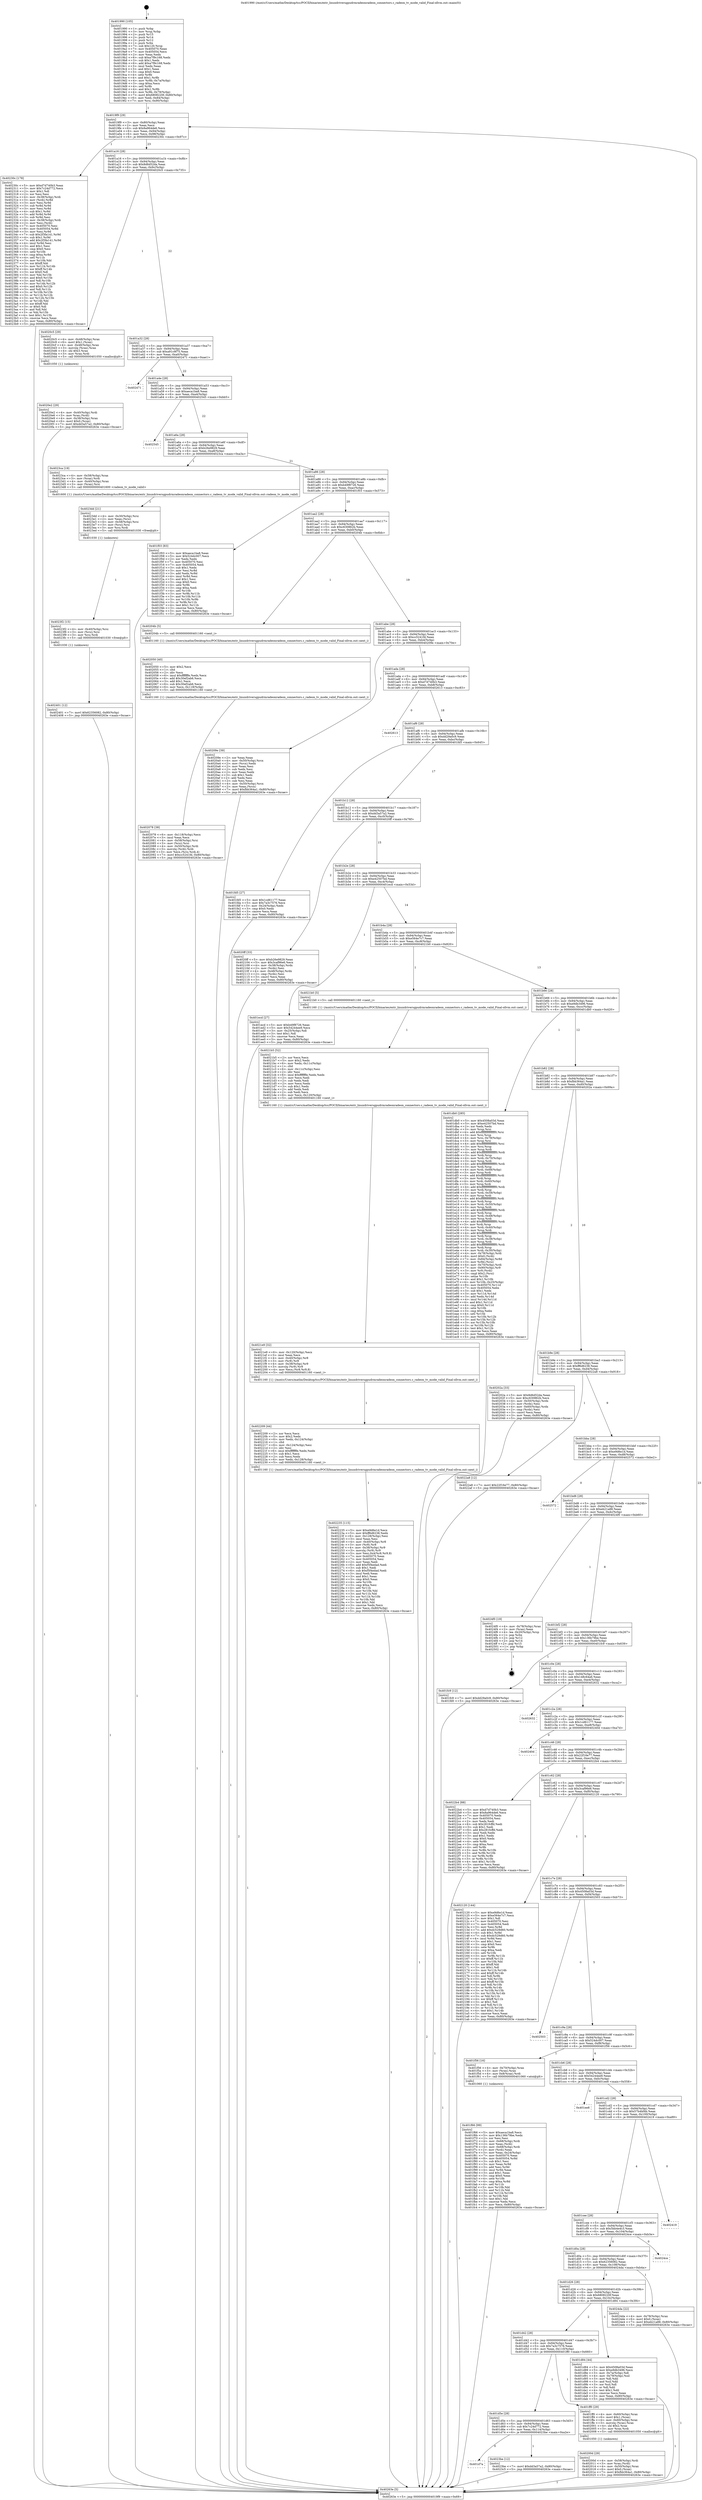 digraph "0x401990" {
  label = "0x401990 (/mnt/c/Users/mathe/Desktop/tcc/POCII/binaries/extr_linuxdriversgpudrmradeonradeon_connectors.c_radeon_tv_mode_valid_Final-ollvm.out::main(0))"
  labelloc = "t"
  node[shape=record]

  Entry [label="",width=0.3,height=0.3,shape=circle,fillcolor=black,style=filled]
  "0x4019f9" [label="{
     0x4019f9 [29]\l
     | [instrs]\l
     &nbsp;&nbsp;0x4019f9 \<+3\>: mov -0x80(%rbp),%eax\l
     &nbsp;&nbsp;0x4019fc \<+2\>: mov %eax,%ecx\l
     &nbsp;&nbsp;0x4019fe \<+6\>: sub $0x8a964de6,%ecx\l
     &nbsp;&nbsp;0x401a04 \<+6\>: mov %eax,-0x94(%rbp)\l
     &nbsp;&nbsp;0x401a0a \<+6\>: mov %ecx,-0x98(%rbp)\l
     &nbsp;&nbsp;0x401a10 \<+6\>: je 000000000040230c \<main+0x97c\>\l
  }"]
  "0x40230c" [label="{
     0x40230c [178]\l
     | [instrs]\l
     &nbsp;&nbsp;0x40230c \<+5\>: mov $0xd7d740b3,%eax\l
     &nbsp;&nbsp;0x402311 \<+5\>: mov $0x7c24d772,%ecx\l
     &nbsp;&nbsp;0x402316 \<+2\>: mov $0x1,%dl\l
     &nbsp;&nbsp;0x402318 \<+2\>: xor %esi,%esi\l
     &nbsp;&nbsp;0x40231a \<+4\>: mov -0x38(%rbp),%rdi\l
     &nbsp;&nbsp;0x40231e \<+3\>: mov (%rdi),%r8d\l
     &nbsp;&nbsp;0x402321 \<+3\>: mov %esi,%r9d\l
     &nbsp;&nbsp;0x402324 \<+3\>: sub %r8d,%r9d\l
     &nbsp;&nbsp;0x402327 \<+3\>: mov %esi,%r8d\l
     &nbsp;&nbsp;0x40232a \<+4\>: sub $0x1,%r8d\l
     &nbsp;&nbsp;0x40232e \<+3\>: add %r8d,%r9d\l
     &nbsp;&nbsp;0x402331 \<+3\>: sub %r9d,%esi\l
     &nbsp;&nbsp;0x402334 \<+4\>: mov -0x38(%rbp),%rdi\l
     &nbsp;&nbsp;0x402338 \<+2\>: mov %esi,(%rdi)\l
     &nbsp;&nbsp;0x40233a \<+7\>: mov 0x405070,%esi\l
     &nbsp;&nbsp;0x402341 \<+8\>: mov 0x405054,%r8d\l
     &nbsp;&nbsp;0x402349 \<+3\>: mov %esi,%r9d\l
     &nbsp;&nbsp;0x40234c \<+7\>: sub $0x2f3fa141,%r9d\l
     &nbsp;&nbsp;0x402353 \<+4\>: sub $0x1,%r9d\l
     &nbsp;&nbsp;0x402357 \<+7\>: add $0x2f3fa141,%r9d\l
     &nbsp;&nbsp;0x40235e \<+4\>: imul %r9d,%esi\l
     &nbsp;&nbsp;0x402362 \<+3\>: and $0x1,%esi\l
     &nbsp;&nbsp;0x402365 \<+3\>: cmp $0x0,%esi\l
     &nbsp;&nbsp;0x402368 \<+4\>: sete %r10b\l
     &nbsp;&nbsp;0x40236c \<+4\>: cmp $0xa,%r8d\l
     &nbsp;&nbsp;0x402370 \<+4\>: setl %r11b\l
     &nbsp;&nbsp;0x402374 \<+3\>: mov %r10b,%bl\l
     &nbsp;&nbsp;0x402377 \<+3\>: xor $0xff,%bl\l
     &nbsp;&nbsp;0x40237a \<+3\>: mov %r11b,%r14b\l
     &nbsp;&nbsp;0x40237d \<+4\>: xor $0xff,%r14b\l
     &nbsp;&nbsp;0x402381 \<+3\>: xor $0x0,%dl\l
     &nbsp;&nbsp;0x402384 \<+3\>: mov %bl,%r15b\l
     &nbsp;&nbsp;0x402387 \<+4\>: and $0x0,%r15b\l
     &nbsp;&nbsp;0x40238b \<+3\>: and %dl,%r10b\l
     &nbsp;&nbsp;0x40238e \<+3\>: mov %r14b,%r12b\l
     &nbsp;&nbsp;0x402391 \<+4\>: and $0x0,%r12b\l
     &nbsp;&nbsp;0x402395 \<+3\>: and %dl,%r11b\l
     &nbsp;&nbsp;0x402398 \<+3\>: or %r10b,%r15b\l
     &nbsp;&nbsp;0x40239b \<+3\>: or %r11b,%r12b\l
     &nbsp;&nbsp;0x40239e \<+3\>: xor %r12b,%r15b\l
     &nbsp;&nbsp;0x4023a1 \<+3\>: or %r14b,%bl\l
     &nbsp;&nbsp;0x4023a4 \<+3\>: xor $0xff,%bl\l
     &nbsp;&nbsp;0x4023a7 \<+3\>: or $0x0,%dl\l
     &nbsp;&nbsp;0x4023aa \<+2\>: and %dl,%bl\l
     &nbsp;&nbsp;0x4023ac \<+3\>: or %bl,%r15b\l
     &nbsp;&nbsp;0x4023af \<+4\>: test $0x1,%r15b\l
     &nbsp;&nbsp;0x4023b3 \<+3\>: cmovne %ecx,%eax\l
     &nbsp;&nbsp;0x4023b6 \<+3\>: mov %eax,-0x80(%rbp)\l
     &nbsp;&nbsp;0x4023b9 \<+5\>: jmp 000000000040263e \<main+0xcae\>\l
  }"]
  "0x401a16" [label="{
     0x401a16 [28]\l
     | [instrs]\l
     &nbsp;&nbsp;0x401a16 \<+5\>: jmp 0000000000401a1b \<main+0x8b\>\l
     &nbsp;&nbsp;0x401a1b \<+6\>: mov -0x94(%rbp),%eax\l
     &nbsp;&nbsp;0x401a21 \<+5\>: sub $0x8d6d52da,%eax\l
     &nbsp;&nbsp;0x401a26 \<+6\>: mov %eax,-0x9c(%rbp)\l
     &nbsp;&nbsp;0x401a2c \<+6\>: je 00000000004020c5 \<main+0x735\>\l
  }"]
  Exit [label="",width=0.3,height=0.3,shape=circle,fillcolor=black,style=filled,peripheries=2]
  "0x4020c5" [label="{
     0x4020c5 [29]\l
     | [instrs]\l
     &nbsp;&nbsp;0x4020c5 \<+4\>: mov -0x48(%rbp),%rax\l
     &nbsp;&nbsp;0x4020c9 \<+6\>: movl $0x1,(%rax)\l
     &nbsp;&nbsp;0x4020cf \<+4\>: mov -0x48(%rbp),%rax\l
     &nbsp;&nbsp;0x4020d3 \<+3\>: movslq (%rax),%rax\l
     &nbsp;&nbsp;0x4020d6 \<+4\>: shl $0x3,%rax\l
     &nbsp;&nbsp;0x4020da \<+3\>: mov %rax,%rdi\l
     &nbsp;&nbsp;0x4020dd \<+5\>: call 0000000000401050 \<malloc@plt\>\l
     | [calls]\l
     &nbsp;&nbsp;0x401050 \{1\} (unknown)\l
  }"]
  "0x401a32" [label="{
     0x401a32 [28]\l
     | [instrs]\l
     &nbsp;&nbsp;0x401a32 \<+5\>: jmp 0000000000401a37 \<main+0xa7\>\l
     &nbsp;&nbsp;0x401a37 \<+6\>: mov -0x94(%rbp),%eax\l
     &nbsp;&nbsp;0x401a3d \<+5\>: sub $0xa91c9f75,%eax\l
     &nbsp;&nbsp;0x401a42 \<+6\>: mov %eax,-0xa0(%rbp)\l
     &nbsp;&nbsp;0x401a48 \<+6\>: je 0000000000402471 \<main+0xae1\>\l
  }"]
  "0x402401" [label="{
     0x402401 [12]\l
     | [instrs]\l
     &nbsp;&nbsp;0x402401 \<+7\>: movl $0x62356082,-0x80(%rbp)\l
     &nbsp;&nbsp;0x402408 \<+5\>: jmp 000000000040263e \<main+0xcae\>\l
  }"]
  "0x402471" [label="{
     0x402471\l
  }", style=dashed]
  "0x401a4e" [label="{
     0x401a4e [28]\l
     | [instrs]\l
     &nbsp;&nbsp;0x401a4e \<+5\>: jmp 0000000000401a53 \<main+0xc3\>\l
     &nbsp;&nbsp;0x401a53 \<+6\>: mov -0x94(%rbp),%eax\l
     &nbsp;&nbsp;0x401a59 \<+5\>: sub $0xaeca1ba8,%eax\l
     &nbsp;&nbsp;0x401a5e \<+6\>: mov %eax,-0xa4(%rbp)\l
     &nbsp;&nbsp;0x401a64 \<+6\>: je 0000000000402545 \<main+0xbb5\>\l
  }"]
  "0x4023f2" [label="{
     0x4023f2 [15]\l
     | [instrs]\l
     &nbsp;&nbsp;0x4023f2 \<+4\>: mov -0x40(%rbp),%rsi\l
     &nbsp;&nbsp;0x4023f6 \<+3\>: mov (%rsi),%rsi\l
     &nbsp;&nbsp;0x4023f9 \<+3\>: mov %rsi,%rdi\l
     &nbsp;&nbsp;0x4023fc \<+5\>: call 0000000000401030 \<free@plt\>\l
     | [calls]\l
     &nbsp;&nbsp;0x401030 \{1\} (unknown)\l
  }"]
  "0x402545" [label="{
     0x402545\l
  }", style=dashed]
  "0x401a6a" [label="{
     0x401a6a [28]\l
     | [instrs]\l
     &nbsp;&nbsp;0x401a6a \<+5\>: jmp 0000000000401a6f \<main+0xdf\>\l
     &nbsp;&nbsp;0x401a6f \<+6\>: mov -0x94(%rbp),%eax\l
     &nbsp;&nbsp;0x401a75 \<+5\>: sub $0xb26e9829,%eax\l
     &nbsp;&nbsp;0x401a7a \<+6\>: mov %eax,-0xa8(%rbp)\l
     &nbsp;&nbsp;0x401a80 \<+6\>: je 00000000004023ca \<main+0xa3a\>\l
  }"]
  "0x4023dd" [label="{
     0x4023dd [21]\l
     | [instrs]\l
     &nbsp;&nbsp;0x4023dd \<+4\>: mov -0x30(%rbp),%rsi\l
     &nbsp;&nbsp;0x4023e1 \<+2\>: mov %eax,(%rsi)\l
     &nbsp;&nbsp;0x4023e3 \<+4\>: mov -0x58(%rbp),%rsi\l
     &nbsp;&nbsp;0x4023e7 \<+3\>: mov (%rsi),%rsi\l
     &nbsp;&nbsp;0x4023ea \<+3\>: mov %rsi,%rdi\l
     &nbsp;&nbsp;0x4023ed \<+5\>: call 0000000000401030 \<free@plt\>\l
     | [calls]\l
     &nbsp;&nbsp;0x401030 \{1\} (unknown)\l
  }"]
  "0x4023ca" [label="{
     0x4023ca [19]\l
     | [instrs]\l
     &nbsp;&nbsp;0x4023ca \<+4\>: mov -0x58(%rbp),%rax\l
     &nbsp;&nbsp;0x4023ce \<+3\>: mov (%rax),%rdi\l
     &nbsp;&nbsp;0x4023d1 \<+4\>: mov -0x40(%rbp),%rax\l
     &nbsp;&nbsp;0x4023d5 \<+3\>: mov (%rax),%rsi\l
     &nbsp;&nbsp;0x4023d8 \<+5\>: call 0000000000401600 \<radeon_tv_mode_valid\>\l
     | [calls]\l
     &nbsp;&nbsp;0x401600 \{1\} (/mnt/c/Users/mathe/Desktop/tcc/POCII/binaries/extr_linuxdriversgpudrmradeonradeon_connectors.c_radeon_tv_mode_valid_Final-ollvm.out::radeon_tv_mode_valid)\l
  }"]
  "0x401a86" [label="{
     0x401a86 [28]\l
     | [instrs]\l
     &nbsp;&nbsp;0x401a86 \<+5\>: jmp 0000000000401a8b \<main+0xfb\>\l
     &nbsp;&nbsp;0x401a8b \<+6\>: mov -0x94(%rbp),%eax\l
     &nbsp;&nbsp;0x401a91 \<+5\>: sub $0xb49f8726,%eax\l
     &nbsp;&nbsp;0x401a96 \<+6\>: mov %eax,-0xac(%rbp)\l
     &nbsp;&nbsp;0x401a9c \<+6\>: je 0000000000401f03 \<main+0x573\>\l
  }"]
  "0x401d7a" [label="{
     0x401d7a\l
  }", style=dashed]
  "0x401f03" [label="{
     0x401f03 [83]\l
     | [instrs]\l
     &nbsp;&nbsp;0x401f03 \<+5\>: mov $0xaeca1ba8,%eax\l
     &nbsp;&nbsp;0x401f08 \<+5\>: mov $0x524dc007,%ecx\l
     &nbsp;&nbsp;0x401f0d \<+2\>: xor %edx,%edx\l
     &nbsp;&nbsp;0x401f0f \<+7\>: mov 0x405070,%esi\l
     &nbsp;&nbsp;0x401f16 \<+7\>: mov 0x405054,%edi\l
     &nbsp;&nbsp;0x401f1d \<+3\>: sub $0x1,%edx\l
     &nbsp;&nbsp;0x401f20 \<+3\>: mov %esi,%r8d\l
     &nbsp;&nbsp;0x401f23 \<+3\>: add %edx,%r8d\l
     &nbsp;&nbsp;0x401f26 \<+4\>: imul %r8d,%esi\l
     &nbsp;&nbsp;0x401f2a \<+3\>: and $0x1,%esi\l
     &nbsp;&nbsp;0x401f2d \<+3\>: cmp $0x0,%esi\l
     &nbsp;&nbsp;0x401f30 \<+4\>: sete %r9b\l
     &nbsp;&nbsp;0x401f34 \<+3\>: cmp $0xa,%edi\l
     &nbsp;&nbsp;0x401f37 \<+4\>: setl %r10b\l
     &nbsp;&nbsp;0x401f3b \<+3\>: mov %r9b,%r11b\l
     &nbsp;&nbsp;0x401f3e \<+3\>: and %r10b,%r11b\l
     &nbsp;&nbsp;0x401f41 \<+3\>: xor %r10b,%r9b\l
     &nbsp;&nbsp;0x401f44 \<+3\>: or %r9b,%r11b\l
     &nbsp;&nbsp;0x401f47 \<+4\>: test $0x1,%r11b\l
     &nbsp;&nbsp;0x401f4b \<+3\>: cmovne %ecx,%eax\l
     &nbsp;&nbsp;0x401f4e \<+3\>: mov %eax,-0x80(%rbp)\l
     &nbsp;&nbsp;0x401f51 \<+5\>: jmp 000000000040263e \<main+0xcae\>\l
  }"]
  "0x401aa2" [label="{
     0x401aa2 [28]\l
     | [instrs]\l
     &nbsp;&nbsp;0x401aa2 \<+5\>: jmp 0000000000401aa7 \<main+0x117\>\l
     &nbsp;&nbsp;0x401aa7 \<+6\>: mov -0x94(%rbp),%eax\l
     &nbsp;&nbsp;0x401aad \<+5\>: sub $0xc630862b,%eax\l
     &nbsp;&nbsp;0x401ab2 \<+6\>: mov %eax,-0xb0(%rbp)\l
     &nbsp;&nbsp;0x401ab8 \<+6\>: je 000000000040204b \<main+0x6bb\>\l
  }"]
  "0x4023be" [label="{
     0x4023be [12]\l
     | [instrs]\l
     &nbsp;&nbsp;0x4023be \<+7\>: movl $0xdd3a57a2,-0x80(%rbp)\l
     &nbsp;&nbsp;0x4023c5 \<+5\>: jmp 000000000040263e \<main+0xcae\>\l
  }"]
  "0x40204b" [label="{
     0x40204b [5]\l
     | [instrs]\l
     &nbsp;&nbsp;0x40204b \<+5\>: call 0000000000401160 \<next_i\>\l
     | [calls]\l
     &nbsp;&nbsp;0x401160 \{1\} (/mnt/c/Users/mathe/Desktop/tcc/POCII/binaries/extr_linuxdriversgpudrmradeonradeon_connectors.c_radeon_tv_mode_valid_Final-ollvm.out::next_i)\l
  }"]
  "0x401abe" [label="{
     0x401abe [28]\l
     | [instrs]\l
     &nbsp;&nbsp;0x401abe \<+5\>: jmp 0000000000401ac3 \<main+0x133\>\l
     &nbsp;&nbsp;0x401ac3 \<+6\>: mov -0x94(%rbp),%eax\l
     &nbsp;&nbsp;0x401ac9 \<+5\>: sub $0xcc5241fd,%eax\l
     &nbsp;&nbsp;0x401ace \<+6\>: mov %eax,-0xb4(%rbp)\l
     &nbsp;&nbsp;0x401ad4 \<+6\>: je 000000000040209e \<main+0x70e\>\l
  }"]
  "0x402235" [label="{
     0x402235 [115]\l
     | [instrs]\l
     &nbsp;&nbsp;0x402235 \<+5\>: mov $0xe9d6e1d,%ecx\l
     &nbsp;&nbsp;0x40223a \<+5\>: mov $0xff6d6238,%edx\l
     &nbsp;&nbsp;0x40223f \<+6\>: mov -0x128(%rbp),%esi\l
     &nbsp;&nbsp;0x402245 \<+3\>: imul %eax,%esi\l
     &nbsp;&nbsp;0x402248 \<+4\>: mov -0x40(%rbp),%r8\l
     &nbsp;&nbsp;0x40224c \<+3\>: mov (%r8),%r8\l
     &nbsp;&nbsp;0x40224f \<+4\>: mov -0x38(%rbp),%r9\l
     &nbsp;&nbsp;0x402253 \<+3\>: movslq (%r9),%r9\l
     &nbsp;&nbsp;0x402256 \<+5\>: mov %esi,0x4(%r8,%r9,8)\l
     &nbsp;&nbsp;0x40225b \<+7\>: mov 0x405070,%eax\l
     &nbsp;&nbsp;0x402262 \<+7\>: mov 0x405054,%esi\l
     &nbsp;&nbsp;0x402269 \<+2\>: mov %eax,%edi\l
     &nbsp;&nbsp;0x40226b \<+6\>: add $0xf5f4edad,%edi\l
     &nbsp;&nbsp;0x402271 \<+3\>: sub $0x1,%edi\l
     &nbsp;&nbsp;0x402274 \<+6\>: sub $0xf5f4edad,%edi\l
     &nbsp;&nbsp;0x40227a \<+3\>: imul %edi,%eax\l
     &nbsp;&nbsp;0x40227d \<+3\>: and $0x1,%eax\l
     &nbsp;&nbsp;0x402280 \<+3\>: cmp $0x0,%eax\l
     &nbsp;&nbsp;0x402283 \<+4\>: sete %r10b\l
     &nbsp;&nbsp;0x402287 \<+3\>: cmp $0xa,%esi\l
     &nbsp;&nbsp;0x40228a \<+4\>: setl %r11b\l
     &nbsp;&nbsp;0x40228e \<+3\>: mov %r10b,%bl\l
     &nbsp;&nbsp;0x402291 \<+3\>: and %r11b,%bl\l
     &nbsp;&nbsp;0x402294 \<+3\>: xor %r11b,%r10b\l
     &nbsp;&nbsp;0x402297 \<+3\>: or %r10b,%bl\l
     &nbsp;&nbsp;0x40229a \<+3\>: test $0x1,%bl\l
     &nbsp;&nbsp;0x40229d \<+3\>: cmovne %edx,%ecx\l
     &nbsp;&nbsp;0x4022a0 \<+3\>: mov %ecx,-0x80(%rbp)\l
     &nbsp;&nbsp;0x4022a3 \<+5\>: jmp 000000000040263e \<main+0xcae\>\l
  }"]
  "0x40209e" [label="{
     0x40209e [39]\l
     | [instrs]\l
     &nbsp;&nbsp;0x40209e \<+2\>: xor %eax,%eax\l
     &nbsp;&nbsp;0x4020a0 \<+4\>: mov -0x50(%rbp),%rcx\l
     &nbsp;&nbsp;0x4020a4 \<+2\>: mov (%rcx),%edx\l
     &nbsp;&nbsp;0x4020a6 \<+2\>: mov %eax,%esi\l
     &nbsp;&nbsp;0x4020a8 \<+2\>: sub %edx,%esi\l
     &nbsp;&nbsp;0x4020aa \<+2\>: mov %eax,%edx\l
     &nbsp;&nbsp;0x4020ac \<+3\>: sub $0x1,%edx\l
     &nbsp;&nbsp;0x4020af \<+2\>: add %edx,%esi\l
     &nbsp;&nbsp;0x4020b1 \<+2\>: sub %esi,%eax\l
     &nbsp;&nbsp;0x4020b3 \<+4\>: mov -0x50(%rbp),%rcx\l
     &nbsp;&nbsp;0x4020b7 \<+2\>: mov %eax,(%rcx)\l
     &nbsp;&nbsp;0x4020b9 \<+7\>: movl $0xfbb364a1,-0x80(%rbp)\l
     &nbsp;&nbsp;0x4020c0 \<+5\>: jmp 000000000040263e \<main+0xcae\>\l
  }"]
  "0x401ada" [label="{
     0x401ada [28]\l
     | [instrs]\l
     &nbsp;&nbsp;0x401ada \<+5\>: jmp 0000000000401adf \<main+0x14f\>\l
     &nbsp;&nbsp;0x401adf \<+6\>: mov -0x94(%rbp),%eax\l
     &nbsp;&nbsp;0x401ae5 \<+5\>: sub $0xd7d740b3,%eax\l
     &nbsp;&nbsp;0x401aea \<+6\>: mov %eax,-0xb8(%rbp)\l
     &nbsp;&nbsp;0x401af0 \<+6\>: je 0000000000402613 \<main+0xc83\>\l
  }"]
  "0x402209" [label="{
     0x402209 [44]\l
     | [instrs]\l
     &nbsp;&nbsp;0x402209 \<+2\>: xor %ecx,%ecx\l
     &nbsp;&nbsp;0x40220b \<+5\>: mov $0x2,%edx\l
     &nbsp;&nbsp;0x402210 \<+6\>: mov %edx,-0x124(%rbp)\l
     &nbsp;&nbsp;0x402216 \<+1\>: cltd\l
     &nbsp;&nbsp;0x402217 \<+6\>: mov -0x124(%rbp),%esi\l
     &nbsp;&nbsp;0x40221d \<+2\>: idiv %esi\l
     &nbsp;&nbsp;0x40221f \<+6\>: imul $0xfffffffe,%edx,%edx\l
     &nbsp;&nbsp;0x402225 \<+3\>: sub $0x1,%ecx\l
     &nbsp;&nbsp;0x402228 \<+2\>: sub %ecx,%edx\l
     &nbsp;&nbsp;0x40222a \<+6\>: mov %edx,-0x128(%rbp)\l
     &nbsp;&nbsp;0x402230 \<+5\>: call 0000000000401160 \<next_i\>\l
     | [calls]\l
     &nbsp;&nbsp;0x401160 \{1\} (/mnt/c/Users/mathe/Desktop/tcc/POCII/binaries/extr_linuxdriversgpudrmradeonradeon_connectors.c_radeon_tv_mode_valid_Final-ollvm.out::next_i)\l
  }"]
  "0x402613" [label="{
     0x402613\l
  }", style=dashed]
  "0x401af6" [label="{
     0x401af6 [28]\l
     | [instrs]\l
     &nbsp;&nbsp;0x401af6 \<+5\>: jmp 0000000000401afb \<main+0x16b\>\l
     &nbsp;&nbsp;0x401afb \<+6\>: mov -0x94(%rbp),%eax\l
     &nbsp;&nbsp;0x401b01 \<+5\>: sub $0xdd29a0c9,%eax\l
     &nbsp;&nbsp;0x401b06 \<+6\>: mov %eax,-0xbc(%rbp)\l
     &nbsp;&nbsp;0x401b0c \<+6\>: je 0000000000401fd5 \<main+0x645\>\l
  }"]
  "0x4021e9" [label="{
     0x4021e9 [32]\l
     | [instrs]\l
     &nbsp;&nbsp;0x4021e9 \<+6\>: mov -0x120(%rbp),%ecx\l
     &nbsp;&nbsp;0x4021ef \<+3\>: imul %eax,%ecx\l
     &nbsp;&nbsp;0x4021f2 \<+4\>: mov -0x40(%rbp),%r8\l
     &nbsp;&nbsp;0x4021f6 \<+3\>: mov (%r8),%r8\l
     &nbsp;&nbsp;0x4021f9 \<+4\>: mov -0x38(%rbp),%r9\l
     &nbsp;&nbsp;0x4021fd \<+3\>: movslq (%r9),%r9\l
     &nbsp;&nbsp;0x402200 \<+4\>: mov %ecx,(%r8,%r9,8)\l
     &nbsp;&nbsp;0x402204 \<+5\>: call 0000000000401160 \<next_i\>\l
     | [calls]\l
     &nbsp;&nbsp;0x401160 \{1\} (/mnt/c/Users/mathe/Desktop/tcc/POCII/binaries/extr_linuxdriversgpudrmradeonradeon_connectors.c_radeon_tv_mode_valid_Final-ollvm.out::next_i)\l
  }"]
  "0x401fd5" [label="{
     0x401fd5 [27]\l
     | [instrs]\l
     &nbsp;&nbsp;0x401fd5 \<+5\>: mov $0x1cd61177,%eax\l
     &nbsp;&nbsp;0x401fda \<+5\>: mov $0x7a3c7576,%ecx\l
     &nbsp;&nbsp;0x401fdf \<+3\>: mov -0x24(%rbp),%edx\l
     &nbsp;&nbsp;0x401fe2 \<+3\>: cmp $0x0,%edx\l
     &nbsp;&nbsp;0x401fe5 \<+3\>: cmove %ecx,%eax\l
     &nbsp;&nbsp;0x401fe8 \<+3\>: mov %eax,-0x80(%rbp)\l
     &nbsp;&nbsp;0x401feb \<+5\>: jmp 000000000040263e \<main+0xcae\>\l
  }"]
  "0x401b12" [label="{
     0x401b12 [28]\l
     | [instrs]\l
     &nbsp;&nbsp;0x401b12 \<+5\>: jmp 0000000000401b17 \<main+0x187\>\l
     &nbsp;&nbsp;0x401b17 \<+6\>: mov -0x94(%rbp),%eax\l
     &nbsp;&nbsp;0x401b1d \<+5\>: sub $0xdd3a57a2,%eax\l
     &nbsp;&nbsp;0x401b22 \<+6\>: mov %eax,-0xc0(%rbp)\l
     &nbsp;&nbsp;0x401b28 \<+6\>: je 00000000004020ff \<main+0x76f\>\l
  }"]
  "0x4021b5" [label="{
     0x4021b5 [52]\l
     | [instrs]\l
     &nbsp;&nbsp;0x4021b5 \<+2\>: xor %ecx,%ecx\l
     &nbsp;&nbsp;0x4021b7 \<+5\>: mov $0x2,%edx\l
     &nbsp;&nbsp;0x4021bc \<+6\>: mov %edx,-0x11c(%rbp)\l
     &nbsp;&nbsp;0x4021c2 \<+1\>: cltd\l
     &nbsp;&nbsp;0x4021c3 \<+6\>: mov -0x11c(%rbp),%esi\l
     &nbsp;&nbsp;0x4021c9 \<+2\>: idiv %esi\l
     &nbsp;&nbsp;0x4021cb \<+6\>: imul $0xfffffffe,%edx,%edx\l
     &nbsp;&nbsp;0x4021d1 \<+2\>: mov %ecx,%edi\l
     &nbsp;&nbsp;0x4021d3 \<+2\>: sub %edx,%edi\l
     &nbsp;&nbsp;0x4021d5 \<+2\>: mov %ecx,%edx\l
     &nbsp;&nbsp;0x4021d7 \<+3\>: sub $0x1,%edx\l
     &nbsp;&nbsp;0x4021da \<+2\>: add %edx,%edi\l
     &nbsp;&nbsp;0x4021dc \<+2\>: sub %edi,%ecx\l
     &nbsp;&nbsp;0x4021de \<+6\>: mov %ecx,-0x120(%rbp)\l
     &nbsp;&nbsp;0x4021e4 \<+5\>: call 0000000000401160 \<next_i\>\l
     | [calls]\l
     &nbsp;&nbsp;0x401160 \{1\} (/mnt/c/Users/mathe/Desktop/tcc/POCII/binaries/extr_linuxdriversgpudrmradeonradeon_connectors.c_radeon_tv_mode_valid_Final-ollvm.out::next_i)\l
  }"]
  "0x4020ff" [label="{
     0x4020ff [33]\l
     | [instrs]\l
     &nbsp;&nbsp;0x4020ff \<+5\>: mov $0xb26e9829,%eax\l
     &nbsp;&nbsp;0x402104 \<+5\>: mov $0x3caf96e6,%ecx\l
     &nbsp;&nbsp;0x402109 \<+4\>: mov -0x38(%rbp),%rdx\l
     &nbsp;&nbsp;0x40210d \<+2\>: mov (%rdx),%esi\l
     &nbsp;&nbsp;0x40210f \<+4\>: mov -0x48(%rbp),%rdx\l
     &nbsp;&nbsp;0x402113 \<+2\>: cmp (%rdx),%esi\l
     &nbsp;&nbsp;0x402115 \<+3\>: cmovl %ecx,%eax\l
     &nbsp;&nbsp;0x402118 \<+3\>: mov %eax,-0x80(%rbp)\l
     &nbsp;&nbsp;0x40211b \<+5\>: jmp 000000000040263e \<main+0xcae\>\l
  }"]
  "0x401b2e" [label="{
     0x401b2e [28]\l
     | [instrs]\l
     &nbsp;&nbsp;0x401b2e \<+5\>: jmp 0000000000401b33 \<main+0x1a3\>\l
     &nbsp;&nbsp;0x401b33 \<+6\>: mov -0x94(%rbp),%eax\l
     &nbsp;&nbsp;0x401b39 \<+5\>: sub $0xe42507bd,%eax\l
     &nbsp;&nbsp;0x401b3e \<+6\>: mov %eax,-0xc4(%rbp)\l
     &nbsp;&nbsp;0x401b44 \<+6\>: je 0000000000401ecd \<main+0x53d\>\l
  }"]
  "0x4020e2" [label="{
     0x4020e2 [29]\l
     | [instrs]\l
     &nbsp;&nbsp;0x4020e2 \<+4\>: mov -0x40(%rbp),%rdi\l
     &nbsp;&nbsp;0x4020e6 \<+3\>: mov %rax,(%rdi)\l
     &nbsp;&nbsp;0x4020e9 \<+4\>: mov -0x38(%rbp),%rax\l
     &nbsp;&nbsp;0x4020ed \<+6\>: movl $0x0,(%rax)\l
     &nbsp;&nbsp;0x4020f3 \<+7\>: movl $0xdd3a57a2,-0x80(%rbp)\l
     &nbsp;&nbsp;0x4020fa \<+5\>: jmp 000000000040263e \<main+0xcae\>\l
  }"]
  "0x401ecd" [label="{
     0x401ecd [27]\l
     | [instrs]\l
     &nbsp;&nbsp;0x401ecd \<+5\>: mov $0xb49f8726,%eax\l
     &nbsp;&nbsp;0x401ed2 \<+5\>: mov $0x54244ee9,%ecx\l
     &nbsp;&nbsp;0x401ed7 \<+3\>: mov -0x25(%rbp),%dl\l
     &nbsp;&nbsp;0x401eda \<+3\>: test $0x1,%dl\l
     &nbsp;&nbsp;0x401edd \<+3\>: cmovne %ecx,%eax\l
     &nbsp;&nbsp;0x401ee0 \<+3\>: mov %eax,-0x80(%rbp)\l
     &nbsp;&nbsp;0x401ee3 \<+5\>: jmp 000000000040263e \<main+0xcae\>\l
  }"]
  "0x401b4a" [label="{
     0x401b4a [28]\l
     | [instrs]\l
     &nbsp;&nbsp;0x401b4a \<+5\>: jmp 0000000000401b4f \<main+0x1bf\>\l
     &nbsp;&nbsp;0x401b4f \<+6\>: mov -0x94(%rbp),%eax\l
     &nbsp;&nbsp;0x401b55 \<+5\>: sub $0xe564e7c7,%eax\l
     &nbsp;&nbsp;0x401b5a \<+6\>: mov %eax,-0xc8(%rbp)\l
     &nbsp;&nbsp;0x401b60 \<+6\>: je 00000000004021b0 \<main+0x820\>\l
  }"]
  "0x402078" [label="{
     0x402078 [38]\l
     | [instrs]\l
     &nbsp;&nbsp;0x402078 \<+6\>: mov -0x118(%rbp),%ecx\l
     &nbsp;&nbsp;0x40207e \<+3\>: imul %eax,%ecx\l
     &nbsp;&nbsp;0x402081 \<+4\>: mov -0x58(%rbp),%rsi\l
     &nbsp;&nbsp;0x402085 \<+3\>: mov (%rsi),%rsi\l
     &nbsp;&nbsp;0x402088 \<+4\>: mov -0x50(%rbp),%rdi\l
     &nbsp;&nbsp;0x40208c \<+3\>: movslq (%rdi),%rdi\l
     &nbsp;&nbsp;0x40208f \<+3\>: mov %ecx,(%rsi,%rdi,4)\l
     &nbsp;&nbsp;0x402092 \<+7\>: movl $0xcc5241fd,-0x80(%rbp)\l
     &nbsp;&nbsp;0x402099 \<+5\>: jmp 000000000040263e \<main+0xcae\>\l
  }"]
  "0x4021b0" [label="{
     0x4021b0 [5]\l
     | [instrs]\l
     &nbsp;&nbsp;0x4021b0 \<+5\>: call 0000000000401160 \<next_i\>\l
     | [calls]\l
     &nbsp;&nbsp;0x401160 \{1\} (/mnt/c/Users/mathe/Desktop/tcc/POCII/binaries/extr_linuxdriversgpudrmradeonradeon_connectors.c_radeon_tv_mode_valid_Final-ollvm.out::next_i)\l
  }"]
  "0x401b66" [label="{
     0x401b66 [28]\l
     | [instrs]\l
     &nbsp;&nbsp;0x401b66 \<+5\>: jmp 0000000000401b6b \<main+0x1db\>\l
     &nbsp;&nbsp;0x401b6b \<+6\>: mov -0x94(%rbp),%eax\l
     &nbsp;&nbsp;0x401b71 \<+5\>: sub $0xe9db3496,%eax\l
     &nbsp;&nbsp;0x401b76 \<+6\>: mov %eax,-0xcc(%rbp)\l
     &nbsp;&nbsp;0x401b7c \<+6\>: je 0000000000401db0 \<main+0x420\>\l
  }"]
  "0x402050" [label="{
     0x402050 [40]\l
     | [instrs]\l
     &nbsp;&nbsp;0x402050 \<+5\>: mov $0x2,%ecx\l
     &nbsp;&nbsp;0x402055 \<+1\>: cltd\l
     &nbsp;&nbsp;0x402056 \<+2\>: idiv %ecx\l
     &nbsp;&nbsp;0x402058 \<+6\>: imul $0xfffffffe,%edx,%ecx\l
     &nbsp;&nbsp;0x40205e \<+6\>: add $0x30ef2ab6,%ecx\l
     &nbsp;&nbsp;0x402064 \<+3\>: add $0x1,%ecx\l
     &nbsp;&nbsp;0x402067 \<+6\>: sub $0x30ef2ab6,%ecx\l
     &nbsp;&nbsp;0x40206d \<+6\>: mov %ecx,-0x118(%rbp)\l
     &nbsp;&nbsp;0x402073 \<+5\>: call 0000000000401160 \<next_i\>\l
     | [calls]\l
     &nbsp;&nbsp;0x401160 \{1\} (/mnt/c/Users/mathe/Desktop/tcc/POCII/binaries/extr_linuxdriversgpudrmradeonradeon_connectors.c_radeon_tv_mode_valid_Final-ollvm.out::next_i)\l
  }"]
  "0x401db0" [label="{
     0x401db0 [285]\l
     | [instrs]\l
     &nbsp;&nbsp;0x401db0 \<+5\>: mov $0x4508a03d,%eax\l
     &nbsp;&nbsp;0x401db5 \<+5\>: mov $0xe42507bd,%ecx\l
     &nbsp;&nbsp;0x401dba \<+2\>: xor %edx,%edx\l
     &nbsp;&nbsp;0x401dbc \<+3\>: mov %rsp,%rsi\l
     &nbsp;&nbsp;0x401dbf \<+4\>: add $0xfffffffffffffff0,%rsi\l
     &nbsp;&nbsp;0x401dc3 \<+3\>: mov %rsi,%rsp\l
     &nbsp;&nbsp;0x401dc6 \<+4\>: mov %rsi,-0x78(%rbp)\l
     &nbsp;&nbsp;0x401dca \<+3\>: mov %rsp,%rsi\l
     &nbsp;&nbsp;0x401dcd \<+4\>: add $0xfffffffffffffff0,%rsi\l
     &nbsp;&nbsp;0x401dd1 \<+3\>: mov %rsi,%rsp\l
     &nbsp;&nbsp;0x401dd4 \<+3\>: mov %rsp,%rdi\l
     &nbsp;&nbsp;0x401dd7 \<+4\>: add $0xfffffffffffffff0,%rdi\l
     &nbsp;&nbsp;0x401ddb \<+3\>: mov %rdi,%rsp\l
     &nbsp;&nbsp;0x401dde \<+4\>: mov %rdi,-0x70(%rbp)\l
     &nbsp;&nbsp;0x401de2 \<+3\>: mov %rsp,%rdi\l
     &nbsp;&nbsp;0x401de5 \<+4\>: add $0xfffffffffffffff0,%rdi\l
     &nbsp;&nbsp;0x401de9 \<+3\>: mov %rdi,%rsp\l
     &nbsp;&nbsp;0x401dec \<+4\>: mov %rdi,-0x68(%rbp)\l
     &nbsp;&nbsp;0x401df0 \<+3\>: mov %rsp,%rdi\l
     &nbsp;&nbsp;0x401df3 \<+4\>: add $0xfffffffffffffff0,%rdi\l
     &nbsp;&nbsp;0x401df7 \<+3\>: mov %rdi,%rsp\l
     &nbsp;&nbsp;0x401dfa \<+4\>: mov %rdi,-0x60(%rbp)\l
     &nbsp;&nbsp;0x401dfe \<+3\>: mov %rsp,%rdi\l
     &nbsp;&nbsp;0x401e01 \<+4\>: add $0xfffffffffffffff0,%rdi\l
     &nbsp;&nbsp;0x401e05 \<+3\>: mov %rdi,%rsp\l
     &nbsp;&nbsp;0x401e08 \<+4\>: mov %rdi,-0x58(%rbp)\l
     &nbsp;&nbsp;0x401e0c \<+3\>: mov %rsp,%rdi\l
     &nbsp;&nbsp;0x401e0f \<+4\>: add $0xfffffffffffffff0,%rdi\l
     &nbsp;&nbsp;0x401e13 \<+3\>: mov %rdi,%rsp\l
     &nbsp;&nbsp;0x401e16 \<+4\>: mov %rdi,-0x50(%rbp)\l
     &nbsp;&nbsp;0x401e1a \<+3\>: mov %rsp,%rdi\l
     &nbsp;&nbsp;0x401e1d \<+4\>: add $0xfffffffffffffff0,%rdi\l
     &nbsp;&nbsp;0x401e21 \<+3\>: mov %rdi,%rsp\l
     &nbsp;&nbsp;0x401e24 \<+4\>: mov %rdi,-0x48(%rbp)\l
     &nbsp;&nbsp;0x401e28 \<+3\>: mov %rsp,%rdi\l
     &nbsp;&nbsp;0x401e2b \<+4\>: add $0xfffffffffffffff0,%rdi\l
     &nbsp;&nbsp;0x401e2f \<+3\>: mov %rdi,%rsp\l
     &nbsp;&nbsp;0x401e32 \<+4\>: mov %rdi,-0x40(%rbp)\l
     &nbsp;&nbsp;0x401e36 \<+3\>: mov %rsp,%rdi\l
     &nbsp;&nbsp;0x401e39 \<+4\>: add $0xfffffffffffffff0,%rdi\l
     &nbsp;&nbsp;0x401e3d \<+3\>: mov %rdi,%rsp\l
     &nbsp;&nbsp;0x401e40 \<+4\>: mov %rdi,-0x38(%rbp)\l
     &nbsp;&nbsp;0x401e44 \<+3\>: mov %rsp,%rdi\l
     &nbsp;&nbsp;0x401e47 \<+4\>: add $0xfffffffffffffff0,%rdi\l
     &nbsp;&nbsp;0x401e4b \<+3\>: mov %rdi,%rsp\l
     &nbsp;&nbsp;0x401e4e \<+4\>: mov %rdi,-0x30(%rbp)\l
     &nbsp;&nbsp;0x401e52 \<+4\>: mov -0x78(%rbp),%rdi\l
     &nbsp;&nbsp;0x401e56 \<+6\>: movl $0x0,(%rdi)\l
     &nbsp;&nbsp;0x401e5c \<+7\>: mov -0x84(%rbp),%r8d\l
     &nbsp;&nbsp;0x401e63 \<+3\>: mov %r8d,(%rsi)\l
     &nbsp;&nbsp;0x401e66 \<+4\>: mov -0x70(%rbp),%rdi\l
     &nbsp;&nbsp;0x401e6a \<+7\>: mov -0x90(%rbp),%r9\l
     &nbsp;&nbsp;0x401e71 \<+3\>: mov %r9,(%rdi)\l
     &nbsp;&nbsp;0x401e74 \<+3\>: cmpl $0x2,(%rsi)\l
     &nbsp;&nbsp;0x401e77 \<+4\>: setne %r10b\l
     &nbsp;&nbsp;0x401e7b \<+4\>: and $0x1,%r10b\l
     &nbsp;&nbsp;0x401e7f \<+4\>: mov %r10b,-0x25(%rbp)\l
     &nbsp;&nbsp;0x401e83 \<+8\>: mov 0x405070,%r11d\l
     &nbsp;&nbsp;0x401e8b \<+7\>: mov 0x405054,%ebx\l
     &nbsp;&nbsp;0x401e92 \<+3\>: sub $0x1,%edx\l
     &nbsp;&nbsp;0x401e95 \<+3\>: mov %r11d,%r14d\l
     &nbsp;&nbsp;0x401e98 \<+3\>: add %edx,%r14d\l
     &nbsp;&nbsp;0x401e9b \<+4\>: imul %r14d,%r11d\l
     &nbsp;&nbsp;0x401e9f \<+4\>: and $0x1,%r11d\l
     &nbsp;&nbsp;0x401ea3 \<+4\>: cmp $0x0,%r11d\l
     &nbsp;&nbsp;0x401ea7 \<+4\>: sete %r10b\l
     &nbsp;&nbsp;0x401eab \<+3\>: cmp $0xa,%ebx\l
     &nbsp;&nbsp;0x401eae \<+4\>: setl %r15b\l
     &nbsp;&nbsp;0x401eb2 \<+3\>: mov %r10b,%r12b\l
     &nbsp;&nbsp;0x401eb5 \<+3\>: and %r15b,%r12b\l
     &nbsp;&nbsp;0x401eb8 \<+3\>: xor %r15b,%r10b\l
     &nbsp;&nbsp;0x401ebb \<+3\>: or %r10b,%r12b\l
     &nbsp;&nbsp;0x401ebe \<+4\>: test $0x1,%r12b\l
     &nbsp;&nbsp;0x401ec2 \<+3\>: cmovne %ecx,%eax\l
     &nbsp;&nbsp;0x401ec5 \<+3\>: mov %eax,-0x80(%rbp)\l
     &nbsp;&nbsp;0x401ec8 \<+5\>: jmp 000000000040263e \<main+0xcae\>\l
  }"]
  "0x401b82" [label="{
     0x401b82 [28]\l
     | [instrs]\l
     &nbsp;&nbsp;0x401b82 \<+5\>: jmp 0000000000401b87 \<main+0x1f7\>\l
     &nbsp;&nbsp;0x401b87 \<+6\>: mov -0x94(%rbp),%eax\l
     &nbsp;&nbsp;0x401b8d \<+5\>: sub $0xfbb364a1,%eax\l
     &nbsp;&nbsp;0x401b92 \<+6\>: mov %eax,-0xd0(%rbp)\l
     &nbsp;&nbsp;0x401b98 \<+6\>: je 000000000040202a \<main+0x69a\>\l
  }"]
  "0x40200d" [label="{
     0x40200d [29]\l
     | [instrs]\l
     &nbsp;&nbsp;0x40200d \<+4\>: mov -0x58(%rbp),%rdi\l
     &nbsp;&nbsp;0x402011 \<+3\>: mov %rax,(%rdi)\l
     &nbsp;&nbsp;0x402014 \<+4\>: mov -0x50(%rbp),%rax\l
     &nbsp;&nbsp;0x402018 \<+6\>: movl $0x0,(%rax)\l
     &nbsp;&nbsp;0x40201e \<+7\>: movl $0xfbb364a1,-0x80(%rbp)\l
     &nbsp;&nbsp;0x402025 \<+5\>: jmp 000000000040263e \<main+0xcae\>\l
  }"]
  "0x40202a" [label="{
     0x40202a [33]\l
     | [instrs]\l
     &nbsp;&nbsp;0x40202a \<+5\>: mov $0x8d6d52da,%eax\l
     &nbsp;&nbsp;0x40202f \<+5\>: mov $0xc630862b,%ecx\l
     &nbsp;&nbsp;0x402034 \<+4\>: mov -0x50(%rbp),%rdx\l
     &nbsp;&nbsp;0x402038 \<+2\>: mov (%rdx),%esi\l
     &nbsp;&nbsp;0x40203a \<+4\>: mov -0x60(%rbp),%rdx\l
     &nbsp;&nbsp;0x40203e \<+2\>: cmp (%rdx),%esi\l
     &nbsp;&nbsp;0x402040 \<+3\>: cmovl %ecx,%eax\l
     &nbsp;&nbsp;0x402043 \<+3\>: mov %eax,-0x80(%rbp)\l
     &nbsp;&nbsp;0x402046 \<+5\>: jmp 000000000040263e \<main+0xcae\>\l
  }"]
  "0x401b9e" [label="{
     0x401b9e [28]\l
     | [instrs]\l
     &nbsp;&nbsp;0x401b9e \<+5\>: jmp 0000000000401ba3 \<main+0x213\>\l
     &nbsp;&nbsp;0x401ba3 \<+6\>: mov -0x94(%rbp),%eax\l
     &nbsp;&nbsp;0x401ba9 \<+5\>: sub $0xff6d6238,%eax\l
     &nbsp;&nbsp;0x401bae \<+6\>: mov %eax,-0xd4(%rbp)\l
     &nbsp;&nbsp;0x401bb4 \<+6\>: je 00000000004022a8 \<main+0x918\>\l
  }"]
  "0x401d5e" [label="{
     0x401d5e [28]\l
     | [instrs]\l
     &nbsp;&nbsp;0x401d5e \<+5\>: jmp 0000000000401d63 \<main+0x3d3\>\l
     &nbsp;&nbsp;0x401d63 \<+6\>: mov -0x94(%rbp),%eax\l
     &nbsp;&nbsp;0x401d69 \<+5\>: sub $0x7c24d772,%eax\l
     &nbsp;&nbsp;0x401d6e \<+6\>: mov %eax,-0x114(%rbp)\l
     &nbsp;&nbsp;0x401d74 \<+6\>: je 00000000004023be \<main+0xa2e\>\l
  }"]
  "0x4022a8" [label="{
     0x4022a8 [12]\l
     | [instrs]\l
     &nbsp;&nbsp;0x4022a8 \<+7\>: movl $0x22f16e77,-0x80(%rbp)\l
     &nbsp;&nbsp;0x4022af \<+5\>: jmp 000000000040263e \<main+0xcae\>\l
  }"]
  "0x401bba" [label="{
     0x401bba [28]\l
     | [instrs]\l
     &nbsp;&nbsp;0x401bba \<+5\>: jmp 0000000000401bbf \<main+0x22f\>\l
     &nbsp;&nbsp;0x401bbf \<+6\>: mov -0x94(%rbp),%eax\l
     &nbsp;&nbsp;0x401bc5 \<+5\>: sub $0xe9d6e1d,%eax\l
     &nbsp;&nbsp;0x401bca \<+6\>: mov %eax,-0xd8(%rbp)\l
     &nbsp;&nbsp;0x401bd0 \<+6\>: je 0000000000402572 \<main+0xbe2\>\l
  }"]
  "0x401ff0" [label="{
     0x401ff0 [29]\l
     | [instrs]\l
     &nbsp;&nbsp;0x401ff0 \<+4\>: mov -0x60(%rbp),%rax\l
     &nbsp;&nbsp;0x401ff4 \<+6\>: movl $0x1,(%rax)\l
     &nbsp;&nbsp;0x401ffa \<+4\>: mov -0x60(%rbp),%rax\l
     &nbsp;&nbsp;0x401ffe \<+3\>: movslq (%rax),%rax\l
     &nbsp;&nbsp;0x402001 \<+4\>: shl $0x2,%rax\l
     &nbsp;&nbsp;0x402005 \<+3\>: mov %rax,%rdi\l
     &nbsp;&nbsp;0x402008 \<+5\>: call 0000000000401050 \<malloc@plt\>\l
     | [calls]\l
     &nbsp;&nbsp;0x401050 \{1\} (unknown)\l
  }"]
  "0x402572" [label="{
     0x402572\l
  }", style=dashed]
  "0x401bd6" [label="{
     0x401bd6 [28]\l
     | [instrs]\l
     &nbsp;&nbsp;0x401bd6 \<+5\>: jmp 0000000000401bdb \<main+0x24b\>\l
     &nbsp;&nbsp;0x401bdb \<+6\>: mov -0x94(%rbp),%eax\l
     &nbsp;&nbsp;0x401be1 \<+5\>: sub $0xeb21a88,%eax\l
     &nbsp;&nbsp;0x401be6 \<+6\>: mov %eax,-0xdc(%rbp)\l
     &nbsp;&nbsp;0x401bec \<+6\>: je 00000000004024f0 \<main+0xb60\>\l
  }"]
  "0x401f66" [label="{
     0x401f66 [99]\l
     | [instrs]\l
     &nbsp;&nbsp;0x401f66 \<+5\>: mov $0xaeca1ba8,%ecx\l
     &nbsp;&nbsp;0x401f6b \<+5\>: mov $0x136b79be,%edx\l
     &nbsp;&nbsp;0x401f70 \<+2\>: xor %esi,%esi\l
     &nbsp;&nbsp;0x401f72 \<+4\>: mov -0x68(%rbp),%rdi\l
     &nbsp;&nbsp;0x401f76 \<+2\>: mov %eax,(%rdi)\l
     &nbsp;&nbsp;0x401f78 \<+4\>: mov -0x68(%rbp),%rdi\l
     &nbsp;&nbsp;0x401f7c \<+2\>: mov (%rdi),%eax\l
     &nbsp;&nbsp;0x401f7e \<+3\>: mov %eax,-0x24(%rbp)\l
     &nbsp;&nbsp;0x401f81 \<+7\>: mov 0x405070,%eax\l
     &nbsp;&nbsp;0x401f88 \<+8\>: mov 0x405054,%r8d\l
     &nbsp;&nbsp;0x401f90 \<+3\>: sub $0x1,%esi\l
     &nbsp;&nbsp;0x401f93 \<+3\>: mov %eax,%r9d\l
     &nbsp;&nbsp;0x401f96 \<+3\>: add %esi,%r9d\l
     &nbsp;&nbsp;0x401f99 \<+4\>: imul %r9d,%eax\l
     &nbsp;&nbsp;0x401f9d \<+3\>: and $0x1,%eax\l
     &nbsp;&nbsp;0x401fa0 \<+3\>: cmp $0x0,%eax\l
     &nbsp;&nbsp;0x401fa3 \<+4\>: sete %r10b\l
     &nbsp;&nbsp;0x401fa7 \<+4\>: cmp $0xa,%r8d\l
     &nbsp;&nbsp;0x401fab \<+4\>: setl %r11b\l
     &nbsp;&nbsp;0x401faf \<+3\>: mov %r10b,%bl\l
     &nbsp;&nbsp;0x401fb2 \<+3\>: and %r11b,%bl\l
     &nbsp;&nbsp;0x401fb5 \<+3\>: xor %r11b,%r10b\l
     &nbsp;&nbsp;0x401fb8 \<+3\>: or %r10b,%bl\l
     &nbsp;&nbsp;0x401fbb \<+3\>: test $0x1,%bl\l
     &nbsp;&nbsp;0x401fbe \<+3\>: cmovne %edx,%ecx\l
     &nbsp;&nbsp;0x401fc1 \<+3\>: mov %ecx,-0x80(%rbp)\l
     &nbsp;&nbsp;0x401fc4 \<+5\>: jmp 000000000040263e \<main+0xcae\>\l
  }"]
  "0x4024f0" [label="{
     0x4024f0 [19]\l
     | [instrs]\l
     &nbsp;&nbsp;0x4024f0 \<+4\>: mov -0x78(%rbp),%rax\l
     &nbsp;&nbsp;0x4024f4 \<+2\>: mov (%rax),%eax\l
     &nbsp;&nbsp;0x4024f6 \<+4\>: lea -0x20(%rbp),%rsp\l
     &nbsp;&nbsp;0x4024fa \<+1\>: pop %rbx\l
     &nbsp;&nbsp;0x4024fb \<+2\>: pop %r12\l
     &nbsp;&nbsp;0x4024fd \<+2\>: pop %r14\l
     &nbsp;&nbsp;0x4024ff \<+2\>: pop %r15\l
     &nbsp;&nbsp;0x402501 \<+1\>: pop %rbp\l
     &nbsp;&nbsp;0x402502 \<+1\>: ret\l
  }"]
  "0x401bf2" [label="{
     0x401bf2 [28]\l
     | [instrs]\l
     &nbsp;&nbsp;0x401bf2 \<+5\>: jmp 0000000000401bf7 \<main+0x267\>\l
     &nbsp;&nbsp;0x401bf7 \<+6\>: mov -0x94(%rbp),%eax\l
     &nbsp;&nbsp;0x401bfd \<+5\>: sub $0x136b79be,%eax\l
     &nbsp;&nbsp;0x401c02 \<+6\>: mov %eax,-0xe0(%rbp)\l
     &nbsp;&nbsp;0x401c08 \<+6\>: je 0000000000401fc9 \<main+0x639\>\l
  }"]
  "0x401990" [label="{
     0x401990 [105]\l
     | [instrs]\l
     &nbsp;&nbsp;0x401990 \<+1\>: push %rbp\l
     &nbsp;&nbsp;0x401991 \<+3\>: mov %rsp,%rbp\l
     &nbsp;&nbsp;0x401994 \<+2\>: push %r15\l
     &nbsp;&nbsp;0x401996 \<+2\>: push %r14\l
     &nbsp;&nbsp;0x401998 \<+2\>: push %r12\l
     &nbsp;&nbsp;0x40199a \<+1\>: push %rbx\l
     &nbsp;&nbsp;0x40199b \<+7\>: sub $0x120,%rsp\l
     &nbsp;&nbsp;0x4019a2 \<+7\>: mov 0x405070,%eax\l
     &nbsp;&nbsp;0x4019a9 \<+7\>: mov 0x405054,%ecx\l
     &nbsp;&nbsp;0x4019b0 \<+2\>: mov %eax,%edx\l
     &nbsp;&nbsp;0x4019b2 \<+6\>: sub $0xa7f9c168,%edx\l
     &nbsp;&nbsp;0x4019b8 \<+3\>: sub $0x1,%edx\l
     &nbsp;&nbsp;0x4019bb \<+6\>: add $0xa7f9c168,%edx\l
     &nbsp;&nbsp;0x4019c1 \<+3\>: imul %edx,%eax\l
     &nbsp;&nbsp;0x4019c4 \<+3\>: and $0x1,%eax\l
     &nbsp;&nbsp;0x4019c7 \<+3\>: cmp $0x0,%eax\l
     &nbsp;&nbsp;0x4019ca \<+4\>: sete %r8b\l
     &nbsp;&nbsp;0x4019ce \<+4\>: and $0x1,%r8b\l
     &nbsp;&nbsp;0x4019d2 \<+4\>: mov %r8b,-0x7a(%rbp)\l
     &nbsp;&nbsp;0x4019d6 \<+3\>: cmp $0xa,%ecx\l
     &nbsp;&nbsp;0x4019d9 \<+4\>: setl %r8b\l
     &nbsp;&nbsp;0x4019dd \<+4\>: and $0x1,%r8b\l
     &nbsp;&nbsp;0x4019e1 \<+4\>: mov %r8b,-0x79(%rbp)\l
     &nbsp;&nbsp;0x4019e5 \<+7\>: movl $0x6808220f,-0x80(%rbp)\l
     &nbsp;&nbsp;0x4019ec \<+6\>: mov %edi,-0x84(%rbp)\l
     &nbsp;&nbsp;0x4019f2 \<+7\>: mov %rsi,-0x90(%rbp)\l
  }"]
  "0x401fc9" [label="{
     0x401fc9 [12]\l
     | [instrs]\l
     &nbsp;&nbsp;0x401fc9 \<+7\>: movl $0xdd29a0c9,-0x80(%rbp)\l
     &nbsp;&nbsp;0x401fd0 \<+5\>: jmp 000000000040263e \<main+0xcae\>\l
  }"]
  "0x401c0e" [label="{
     0x401c0e [28]\l
     | [instrs]\l
     &nbsp;&nbsp;0x401c0e \<+5\>: jmp 0000000000401c13 \<main+0x283\>\l
     &nbsp;&nbsp;0x401c13 \<+6\>: mov -0x94(%rbp),%eax\l
     &nbsp;&nbsp;0x401c19 \<+5\>: sub $0x148c64a6,%eax\l
     &nbsp;&nbsp;0x401c1e \<+6\>: mov %eax,-0xe4(%rbp)\l
     &nbsp;&nbsp;0x401c24 \<+6\>: je 0000000000402632 \<main+0xca2\>\l
  }"]
  "0x40263e" [label="{
     0x40263e [5]\l
     | [instrs]\l
     &nbsp;&nbsp;0x40263e \<+5\>: jmp 00000000004019f9 \<main+0x69\>\l
  }"]
  "0x402632" [label="{
     0x402632\l
  }", style=dashed]
  "0x401c2a" [label="{
     0x401c2a [28]\l
     | [instrs]\l
     &nbsp;&nbsp;0x401c2a \<+5\>: jmp 0000000000401c2f \<main+0x29f\>\l
     &nbsp;&nbsp;0x401c2f \<+6\>: mov -0x94(%rbp),%eax\l
     &nbsp;&nbsp;0x401c35 \<+5\>: sub $0x1cd61177,%eax\l
     &nbsp;&nbsp;0x401c3a \<+6\>: mov %eax,-0xe8(%rbp)\l
     &nbsp;&nbsp;0x401c40 \<+6\>: je 000000000040240d \<main+0xa7d\>\l
  }"]
  "0x401d42" [label="{
     0x401d42 [28]\l
     | [instrs]\l
     &nbsp;&nbsp;0x401d42 \<+5\>: jmp 0000000000401d47 \<main+0x3b7\>\l
     &nbsp;&nbsp;0x401d47 \<+6\>: mov -0x94(%rbp),%eax\l
     &nbsp;&nbsp;0x401d4d \<+5\>: sub $0x7a3c7576,%eax\l
     &nbsp;&nbsp;0x401d52 \<+6\>: mov %eax,-0x110(%rbp)\l
     &nbsp;&nbsp;0x401d58 \<+6\>: je 0000000000401ff0 \<main+0x660\>\l
  }"]
  "0x40240d" [label="{
     0x40240d\l
  }", style=dashed]
  "0x401c46" [label="{
     0x401c46 [28]\l
     | [instrs]\l
     &nbsp;&nbsp;0x401c46 \<+5\>: jmp 0000000000401c4b \<main+0x2bb\>\l
     &nbsp;&nbsp;0x401c4b \<+6\>: mov -0x94(%rbp),%eax\l
     &nbsp;&nbsp;0x401c51 \<+5\>: sub $0x22f16e77,%eax\l
     &nbsp;&nbsp;0x401c56 \<+6\>: mov %eax,-0xec(%rbp)\l
     &nbsp;&nbsp;0x401c5c \<+6\>: je 00000000004022b4 \<main+0x924\>\l
  }"]
  "0x401d84" [label="{
     0x401d84 [44]\l
     | [instrs]\l
     &nbsp;&nbsp;0x401d84 \<+5\>: mov $0x4508a03d,%eax\l
     &nbsp;&nbsp;0x401d89 \<+5\>: mov $0xe9db3496,%ecx\l
     &nbsp;&nbsp;0x401d8e \<+3\>: mov -0x7a(%rbp),%dl\l
     &nbsp;&nbsp;0x401d91 \<+4\>: mov -0x79(%rbp),%sil\l
     &nbsp;&nbsp;0x401d95 \<+3\>: mov %dl,%dil\l
     &nbsp;&nbsp;0x401d98 \<+3\>: and %sil,%dil\l
     &nbsp;&nbsp;0x401d9b \<+3\>: xor %sil,%dl\l
     &nbsp;&nbsp;0x401d9e \<+3\>: or %dl,%dil\l
     &nbsp;&nbsp;0x401da1 \<+4\>: test $0x1,%dil\l
     &nbsp;&nbsp;0x401da5 \<+3\>: cmovne %ecx,%eax\l
     &nbsp;&nbsp;0x401da8 \<+3\>: mov %eax,-0x80(%rbp)\l
     &nbsp;&nbsp;0x401dab \<+5\>: jmp 000000000040263e \<main+0xcae\>\l
  }"]
  "0x4022b4" [label="{
     0x4022b4 [88]\l
     | [instrs]\l
     &nbsp;&nbsp;0x4022b4 \<+5\>: mov $0xd7d740b3,%eax\l
     &nbsp;&nbsp;0x4022b9 \<+5\>: mov $0x8a964de6,%ecx\l
     &nbsp;&nbsp;0x4022be \<+7\>: mov 0x405070,%edx\l
     &nbsp;&nbsp;0x4022c5 \<+7\>: mov 0x405054,%esi\l
     &nbsp;&nbsp;0x4022cc \<+2\>: mov %edx,%edi\l
     &nbsp;&nbsp;0x4022ce \<+6\>: sub $0x281fcffd,%edi\l
     &nbsp;&nbsp;0x4022d4 \<+3\>: sub $0x1,%edi\l
     &nbsp;&nbsp;0x4022d7 \<+6\>: add $0x281fcffd,%edi\l
     &nbsp;&nbsp;0x4022dd \<+3\>: imul %edi,%edx\l
     &nbsp;&nbsp;0x4022e0 \<+3\>: and $0x1,%edx\l
     &nbsp;&nbsp;0x4022e3 \<+3\>: cmp $0x0,%edx\l
     &nbsp;&nbsp;0x4022e6 \<+4\>: sete %r8b\l
     &nbsp;&nbsp;0x4022ea \<+3\>: cmp $0xa,%esi\l
     &nbsp;&nbsp;0x4022ed \<+4\>: setl %r9b\l
     &nbsp;&nbsp;0x4022f1 \<+3\>: mov %r8b,%r10b\l
     &nbsp;&nbsp;0x4022f4 \<+3\>: and %r9b,%r10b\l
     &nbsp;&nbsp;0x4022f7 \<+3\>: xor %r9b,%r8b\l
     &nbsp;&nbsp;0x4022fa \<+3\>: or %r8b,%r10b\l
     &nbsp;&nbsp;0x4022fd \<+4\>: test $0x1,%r10b\l
     &nbsp;&nbsp;0x402301 \<+3\>: cmovne %ecx,%eax\l
     &nbsp;&nbsp;0x402304 \<+3\>: mov %eax,-0x80(%rbp)\l
     &nbsp;&nbsp;0x402307 \<+5\>: jmp 000000000040263e \<main+0xcae\>\l
  }"]
  "0x401c62" [label="{
     0x401c62 [28]\l
     | [instrs]\l
     &nbsp;&nbsp;0x401c62 \<+5\>: jmp 0000000000401c67 \<main+0x2d7\>\l
     &nbsp;&nbsp;0x401c67 \<+6\>: mov -0x94(%rbp),%eax\l
     &nbsp;&nbsp;0x401c6d \<+5\>: sub $0x3caf96e6,%eax\l
     &nbsp;&nbsp;0x401c72 \<+6\>: mov %eax,-0xf0(%rbp)\l
     &nbsp;&nbsp;0x401c78 \<+6\>: je 0000000000402120 \<main+0x790\>\l
  }"]
  "0x401d26" [label="{
     0x401d26 [28]\l
     | [instrs]\l
     &nbsp;&nbsp;0x401d26 \<+5\>: jmp 0000000000401d2b \<main+0x39b\>\l
     &nbsp;&nbsp;0x401d2b \<+6\>: mov -0x94(%rbp),%eax\l
     &nbsp;&nbsp;0x401d31 \<+5\>: sub $0x6808220f,%eax\l
     &nbsp;&nbsp;0x401d36 \<+6\>: mov %eax,-0x10c(%rbp)\l
     &nbsp;&nbsp;0x401d3c \<+6\>: je 0000000000401d84 \<main+0x3f4\>\l
  }"]
  "0x402120" [label="{
     0x402120 [144]\l
     | [instrs]\l
     &nbsp;&nbsp;0x402120 \<+5\>: mov $0xe9d6e1d,%eax\l
     &nbsp;&nbsp;0x402125 \<+5\>: mov $0xe564e7c7,%ecx\l
     &nbsp;&nbsp;0x40212a \<+2\>: mov $0x1,%dl\l
     &nbsp;&nbsp;0x40212c \<+7\>: mov 0x405070,%esi\l
     &nbsp;&nbsp;0x402133 \<+7\>: mov 0x405054,%edi\l
     &nbsp;&nbsp;0x40213a \<+3\>: mov %esi,%r8d\l
     &nbsp;&nbsp;0x40213d \<+7\>: add $0xdc529d60,%r8d\l
     &nbsp;&nbsp;0x402144 \<+4\>: sub $0x1,%r8d\l
     &nbsp;&nbsp;0x402148 \<+7\>: sub $0xdc529d60,%r8d\l
     &nbsp;&nbsp;0x40214f \<+4\>: imul %r8d,%esi\l
     &nbsp;&nbsp;0x402153 \<+3\>: and $0x1,%esi\l
     &nbsp;&nbsp;0x402156 \<+3\>: cmp $0x0,%esi\l
     &nbsp;&nbsp;0x402159 \<+4\>: sete %r9b\l
     &nbsp;&nbsp;0x40215d \<+3\>: cmp $0xa,%edi\l
     &nbsp;&nbsp;0x402160 \<+4\>: setl %r10b\l
     &nbsp;&nbsp;0x402164 \<+3\>: mov %r9b,%r11b\l
     &nbsp;&nbsp;0x402167 \<+4\>: xor $0xff,%r11b\l
     &nbsp;&nbsp;0x40216b \<+3\>: mov %r10b,%bl\l
     &nbsp;&nbsp;0x40216e \<+3\>: xor $0xff,%bl\l
     &nbsp;&nbsp;0x402171 \<+3\>: xor $0x1,%dl\l
     &nbsp;&nbsp;0x402174 \<+3\>: mov %r11b,%r14b\l
     &nbsp;&nbsp;0x402177 \<+4\>: and $0xff,%r14b\l
     &nbsp;&nbsp;0x40217b \<+3\>: and %dl,%r9b\l
     &nbsp;&nbsp;0x40217e \<+3\>: mov %bl,%r15b\l
     &nbsp;&nbsp;0x402181 \<+4\>: and $0xff,%r15b\l
     &nbsp;&nbsp;0x402185 \<+3\>: and %dl,%r10b\l
     &nbsp;&nbsp;0x402188 \<+3\>: or %r9b,%r14b\l
     &nbsp;&nbsp;0x40218b \<+3\>: or %r10b,%r15b\l
     &nbsp;&nbsp;0x40218e \<+3\>: xor %r15b,%r14b\l
     &nbsp;&nbsp;0x402191 \<+3\>: or %bl,%r11b\l
     &nbsp;&nbsp;0x402194 \<+4\>: xor $0xff,%r11b\l
     &nbsp;&nbsp;0x402198 \<+3\>: or $0x1,%dl\l
     &nbsp;&nbsp;0x40219b \<+3\>: and %dl,%r11b\l
     &nbsp;&nbsp;0x40219e \<+3\>: or %r11b,%r14b\l
     &nbsp;&nbsp;0x4021a1 \<+4\>: test $0x1,%r14b\l
     &nbsp;&nbsp;0x4021a5 \<+3\>: cmovne %ecx,%eax\l
     &nbsp;&nbsp;0x4021a8 \<+3\>: mov %eax,-0x80(%rbp)\l
     &nbsp;&nbsp;0x4021ab \<+5\>: jmp 000000000040263e \<main+0xcae\>\l
  }"]
  "0x401c7e" [label="{
     0x401c7e [28]\l
     | [instrs]\l
     &nbsp;&nbsp;0x401c7e \<+5\>: jmp 0000000000401c83 \<main+0x2f3\>\l
     &nbsp;&nbsp;0x401c83 \<+6\>: mov -0x94(%rbp),%eax\l
     &nbsp;&nbsp;0x401c89 \<+5\>: sub $0x4508a03d,%eax\l
     &nbsp;&nbsp;0x401c8e \<+6\>: mov %eax,-0xf4(%rbp)\l
     &nbsp;&nbsp;0x401c94 \<+6\>: je 0000000000402503 \<main+0xb73\>\l
  }"]
  "0x4024da" [label="{
     0x4024da [22]\l
     | [instrs]\l
     &nbsp;&nbsp;0x4024da \<+4\>: mov -0x78(%rbp),%rax\l
     &nbsp;&nbsp;0x4024de \<+6\>: movl $0x0,(%rax)\l
     &nbsp;&nbsp;0x4024e4 \<+7\>: movl $0xeb21a88,-0x80(%rbp)\l
     &nbsp;&nbsp;0x4024eb \<+5\>: jmp 000000000040263e \<main+0xcae\>\l
  }"]
  "0x402503" [label="{
     0x402503\l
  }", style=dashed]
  "0x401c9a" [label="{
     0x401c9a [28]\l
     | [instrs]\l
     &nbsp;&nbsp;0x401c9a \<+5\>: jmp 0000000000401c9f \<main+0x30f\>\l
     &nbsp;&nbsp;0x401c9f \<+6\>: mov -0x94(%rbp),%eax\l
     &nbsp;&nbsp;0x401ca5 \<+5\>: sub $0x524dc007,%eax\l
     &nbsp;&nbsp;0x401caa \<+6\>: mov %eax,-0xf8(%rbp)\l
     &nbsp;&nbsp;0x401cb0 \<+6\>: je 0000000000401f56 \<main+0x5c6\>\l
  }"]
  "0x401d0a" [label="{
     0x401d0a [28]\l
     | [instrs]\l
     &nbsp;&nbsp;0x401d0a \<+5\>: jmp 0000000000401d0f \<main+0x37f\>\l
     &nbsp;&nbsp;0x401d0f \<+6\>: mov -0x94(%rbp),%eax\l
     &nbsp;&nbsp;0x401d15 \<+5\>: sub $0x62356082,%eax\l
     &nbsp;&nbsp;0x401d1a \<+6\>: mov %eax,-0x108(%rbp)\l
     &nbsp;&nbsp;0x401d20 \<+6\>: je 00000000004024da \<main+0xb4a\>\l
  }"]
  "0x401f56" [label="{
     0x401f56 [16]\l
     | [instrs]\l
     &nbsp;&nbsp;0x401f56 \<+4\>: mov -0x70(%rbp),%rax\l
     &nbsp;&nbsp;0x401f5a \<+3\>: mov (%rax),%rax\l
     &nbsp;&nbsp;0x401f5d \<+4\>: mov 0x8(%rax),%rdi\l
     &nbsp;&nbsp;0x401f61 \<+5\>: call 0000000000401060 \<atoi@plt\>\l
     | [calls]\l
     &nbsp;&nbsp;0x401060 \{1\} (unknown)\l
  }"]
  "0x401cb6" [label="{
     0x401cb6 [28]\l
     | [instrs]\l
     &nbsp;&nbsp;0x401cb6 \<+5\>: jmp 0000000000401cbb \<main+0x32b\>\l
     &nbsp;&nbsp;0x401cbb \<+6\>: mov -0x94(%rbp),%eax\l
     &nbsp;&nbsp;0x401cc1 \<+5\>: sub $0x54244ee9,%eax\l
     &nbsp;&nbsp;0x401cc6 \<+6\>: mov %eax,-0xfc(%rbp)\l
     &nbsp;&nbsp;0x401ccc \<+6\>: je 0000000000401ee8 \<main+0x558\>\l
  }"]
  "0x4024ce" [label="{
     0x4024ce\l
  }", style=dashed]
  "0x401ee8" [label="{
     0x401ee8\l
  }", style=dashed]
  "0x401cd2" [label="{
     0x401cd2 [28]\l
     | [instrs]\l
     &nbsp;&nbsp;0x401cd2 \<+5\>: jmp 0000000000401cd7 \<main+0x347\>\l
     &nbsp;&nbsp;0x401cd7 \<+6\>: mov -0x94(%rbp),%eax\l
     &nbsp;&nbsp;0x401cdd \<+5\>: sub $0x57b4bf4b,%eax\l
     &nbsp;&nbsp;0x401ce2 \<+6\>: mov %eax,-0x100(%rbp)\l
     &nbsp;&nbsp;0x401ce8 \<+6\>: je 0000000000402419 \<main+0xa89\>\l
  }"]
  "0x401cee" [label="{
     0x401cee [28]\l
     | [instrs]\l
     &nbsp;&nbsp;0x401cee \<+5\>: jmp 0000000000401cf3 \<main+0x363\>\l
     &nbsp;&nbsp;0x401cf3 \<+6\>: mov -0x94(%rbp),%eax\l
     &nbsp;&nbsp;0x401cf9 \<+5\>: sub $0x5bb4e4c3,%eax\l
     &nbsp;&nbsp;0x401cfe \<+6\>: mov %eax,-0x104(%rbp)\l
     &nbsp;&nbsp;0x401d04 \<+6\>: je 00000000004024ce \<main+0xb3e\>\l
  }"]
  "0x402419" [label="{
     0x402419\l
  }", style=dashed]
  Entry -> "0x401990" [label=" 1"]
  "0x4019f9" -> "0x40230c" [label=" 1"]
  "0x4019f9" -> "0x401a16" [label=" 23"]
  "0x4024f0" -> Exit [label=" 1"]
  "0x401a16" -> "0x4020c5" [label=" 1"]
  "0x401a16" -> "0x401a32" [label=" 22"]
  "0x4024da" -> "0x40263e" [label=" 1"]
  "0x401a32" -> "0x402471" [label=" 0"]
  "0x401a32" -> "0x401a4e" [label=" 22"]
  "0x402401" -> "0x40263e" [label=" 1"]
  "0x401a4e" -> "0x402545" [label=" 0"]
  "0x401a4e" -> "0x401a6a" [label=" 22"]
  "0x4023f2" -> "0x402401" [label=" 1"]
  "0x401a6a" -> "0x4023ca" [label=" 1"]
  "0x401a6a" -> "0x401a86" [label=" 21"]
  "0x4023dd" -> "0x4023f2" [label=" 1"]
  "0x401a86" -> "0x401f03" [label=" 1"]
  "0x401a86" -> "0x401aa2" [label=" 20"]
  "0x4023ca" -> "0x4023dd" [label=" 1"]
  "0x401aa2" -> "0x40204b" [label=" 1"]
  "0x401aa2" -> "0x401abe" [label=" 19"]
  "0x4023be" -> "0x40263e" [label=" 1"]
  "0x401abe" -> "0x40209e" [label=" 1"]
  "0x401abe" -> "0x401ada" [label=" 18"]
  "0x401d5e" -> "0x4023be" [label=" 1"]
  "0x401ada" -> "0x402613" [label=" 0"]
  "0x401ada" -> "0x401af6" [label=" 18"]
  "0x401d5e" -> "0x401d7a" [label=" 0"]
  "0x401af6" -> "0x401fd5" [label=" 1"]
  "0x401af6" -> "0x401b12" [label=" 17"]
  "0x40230c" -> "0x40263e" [label=" 1"]
  "0x401b12" -> "0x4020ff" [label=" 2"]
  "0x401b12" -> "0x401b2e" [label=" 15"]
  "0x4022b4" -> "0x40263e" [label=" 1"]
  "0x401b2e" -> "0x401ecd" [label=" 1"]
  "0x401b2e" -> "0x401b4a" [label=" 14"]
  "0x4022a8" -> "0x40263e" [label=" 1"]
  "0x401b4a" -> "0x4021b0" [label=" 1"]
  "0x401b4a" -> "0x401b66" [label=" 13"]
  "0x402235" -> "0x40263e" [label=" 1"]
  "0x401b66" -> "0x401db0" [label=" 1"]
  "0x401b66" -> "0x401b82" [label=" 12"]
  "0x402209" -> "0x402235" [label=" 1"]
  "0x401b82" -> "0x40202a" [label=" 2"]
  "0x401b82" -> "0x401b9e" [label=" 10"]
  "0x4021e9" -> "0x402209" [label=" 1"]
  "0x401b9e" -> "0x4022a8" [label=" 1"]
  "0x401b9e" -> "0x401bba" [label=" 9"]
  "0x4021b5" -> "0x4021e9" [label=" 1"]
  "0x401bba" -> "0x402572" [label=" 0"]
  "0x401bba" -> "0x401bd6" [label=" 9"]
  "0x4021b0" -> "0x4021b5" [label=" 1"]
  "0x401bd6" -> "0x4024f0" [label=" 1"]
  "0x401bd6" -> "0x401bf2" [label=" 8"]
  "0x4020ff" -> "0x40263e" [label=" 2"]
  "0x401bf2" -> "0x401fc9" [label=" 1"]
  "0x401bf2" -> "0x401c0e" [label=" 7"]
  "0x4020c5" -> "0x4020e2" [label=" 1"]
  "0x401c0e" -> "0x402632" [label=" 0"]
  "0x401c0e" -> "0x401c2a" [label=" 7"]
  "0x40209e" -> "0x40263e" [label=" 1"]
  "0x401c2a" -> "0x40240d" [label=" 0"]
  "0x401c2a" -> "0x401c46" [label=" 7"]
  "0x402078" -> "0x40263e" [label=" 1"]
  "0x401c46" -> "0x4022b4" [label=" 1"]
  "0x401c46" -> "0x401c62" [label=" 6"]
  "0x402050" -> "0x402078" [label=" 1"]
  "0x401c62" -> "0x402120" [label=" 1"]
  "0x401c62" -> "0x401c7e" [label=" 5"]
  "0x40202a" -> "0x40263e" [label=" 2"]
  "0x401c7e" -> "0x402503" [label=" 0"]
  "0x401c7e" -> "0x401c9a" [label=" 5"]
  "0x40200d" -> "0x40263e" [label=" 1"]
  "0x401c9a" -> "0x401f56" [label=" 1"]
  "0x401c9a" -> "0x401cb6" [label=" 4"]
  "0x401d42" -> "0x401d5e" [label=" 1"]
  "0x401cb6" -> "0x401ee8" [label=" 0"]
  "0x401cb6" -> "0x401cd2" [label=" 4"]
  "0x401d42" -> "0x401ff0" [label=" 1"]
  "0x401cd2" -> "0x402419" [label=" 0"]
  "0x401cd2" -> "0x401cee" [label=" 4"]
  "0x402120" -> "0x40263e" [label=" 1"]
  "0x401cee" -> "0x4024ce" [label=" 0"]
  "0x401cee" -> "0x401d0a" [label=" 4"]
  "0x401ff0" -> "0x40200d" [label=" 1"]
  "0x401d0a" -> "0x4024da" [label=" 1"]
  "0x401d0a" -> "0x401d26" [label=" 3"]
  "0x40204b" -> "0x402050" [label=" 1"]
  "0x401d26" -> "0x401d84" [label=" 1"]
  "0x401d26" -> "0x401d42" [label=" 2"]
  "0x401d84" -> "0x40263e" [label=" 1"]
  "0x401990" -> "0x4019f9" [label=" 1"]
  "0x40263e" -> "0x4019f9" [label=" 23"]
  "0x4020e2" -> "0x40263e" [label=" 1"]
  "0x401db0" -> "0x40263e" [label=" 1"]
  "0x401ecd" -> "0x40263e" [label=" 1"]
  "0x401f03" -> "0x40263e" [label=" 1"]
  "0x401f56" -> "0x401f66" [label=" 1"]
  "0x401f66" -> "0x40263e" [label=" 1"]
  "0x401fc9" -> "0x40263e" [label=" 1"]
  "0x401fd5" -> "0x40263e" [label=" 1"]
}
